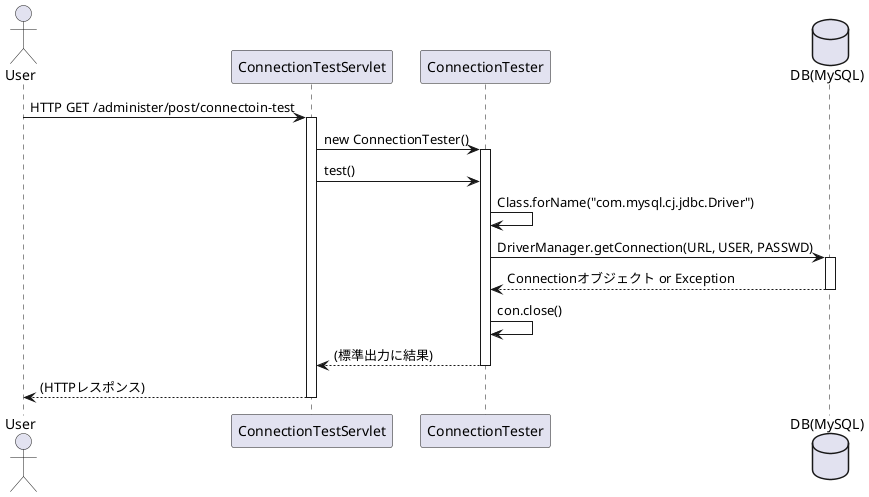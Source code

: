 @startuml
actor User
participant "ConnectionTestServlet" as Servlet
participant "ConnectionTester" as Tester
database "DB(MySQL)" as DB

User -> Servlet : HTTP GET /administer/post/connectoin-test
activate Servlet
Servlet -> Tester : new ConnectionTester()
activate Tester
Servlet -> Tester : test()
Tester -> Tester : Class.forName("com.mysql.cj.jdbc.Driver")
Tester -> DB : DriverManager.getConnection(URL, USER, PASSWD)
activate DB
DB --> Tester : Connectionオブジェクト or Exception
deactivate DB
Tester -> Tester : con.close()
Tester --> Servlet : (標準出力に結果)
deactivate Tester
Servlet --> User : (HTTPレスポンス)
deactivate Servlet

@enduml
